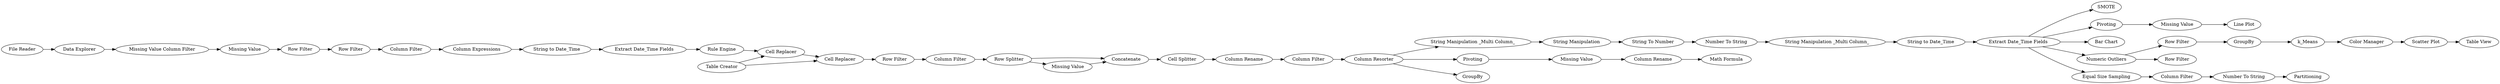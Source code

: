 digraph {
	53 -> 54
	115 -> 116
	93 -> 94
	111 -> 112
	74 -> 89
	110 -> 111
	71 -> 72
	78 -> 79
	57 -> 58
	77 -> 73
	59 -> 60
	74 -> 78
	95 -> 104
	63 -> 64
	97 -> 98
	51 -> 52
	90 -> 91
	55 -> 56
	112 -> 113
	54 -> 55
	69 -> 70
	91 -> 93
	58 -> 59
	61 -> 64
	95 -> 100
	68 -> 69
	114 -> 115
	56 -> 57
	65 -> 67
	63 -> 65
	92 -> 95
	108 -> 110
	109 -> 108
	95 -> 105
	64 -> 65
	79 -> 80
	60 -> 61
	70 -> 71
	69 -> 71
	105 -> 109
	98 -> 99
	89 -> 90
	95 -> 97
	105 -> 106
	52 -> 53
	74 -> 75
	94 -> 92
	80 -> 81
	95 -> 103
	67 -> 68
	103 -> 114
	72 -> 77
	73 -> 74
	91 [label="String To Number"]
	57 [label="Column Filter"]
	55 [label="Row Filter"]
	103 [label="Equal Size Sampling"]
	79 [label="Missing Value"]
	89 [label="String Manipulation _Multi Column_"]
	97 [label=Pivoting]
	58 [label="Column Expressions"]
	74 [label="Column Resorter"]
	108 [label=GroupBy]
	105 [label="Numeric Outliers"]
	78 [label=Pivoting]
	80 [label="Column Rename"]
	64 [label="Cell Replacer"]
	92 [label="String to Date_Time"]
	98 [label="Missing Value"]
	51 [label="File Reader"]
	56 [label="Row Filter"]
	109 [label="Row Filter"]
	54 [label="Missing Value"]
	114 [label="Column Filter"]
	110 [label=k_Means]
	75 [label=GroupBy]
	59 [label="String to Date_Time"]
	90 [label="String Manipulation"]
	112 [label="Scatter Plot"]
	115 [label="Number To String"]
	53 [label="Missing Value Column Filter"]
	68 [label="Column Filter"]
	67 [label="Row Filter"]
	72 [label="Cell Splitter"]
	61 [label="Rule Engine"]
	63 [label="Table Creator"]
	77 [label="Column Rename"]
	93 [label="Number To String"]
	100 [label="Bar Chart"]
	106 [label="Row Filter"]
	60 [label="Extract Date_Time Fields"]
	81 [label="Math Formula"]
	94 [label="String Manipulation _Multi Column_"]
	99 [label="Line Plot"]
	113 [label="Table View"]
	104 [label=SMOTE]
	70 [label="Missing Value"]
	65 [label="Cell Replacer"]
	69 [label="Row Splitter"]
	71 [label=Concatenate]
	116 [label=Partitioning]
	95 [label="Extract Date_Time Fields"]
	111 [label="Color Manager"]
	52 [label="Data Explorer"]
	73 [label="Column Filter"]
	rankdir=LR
}
